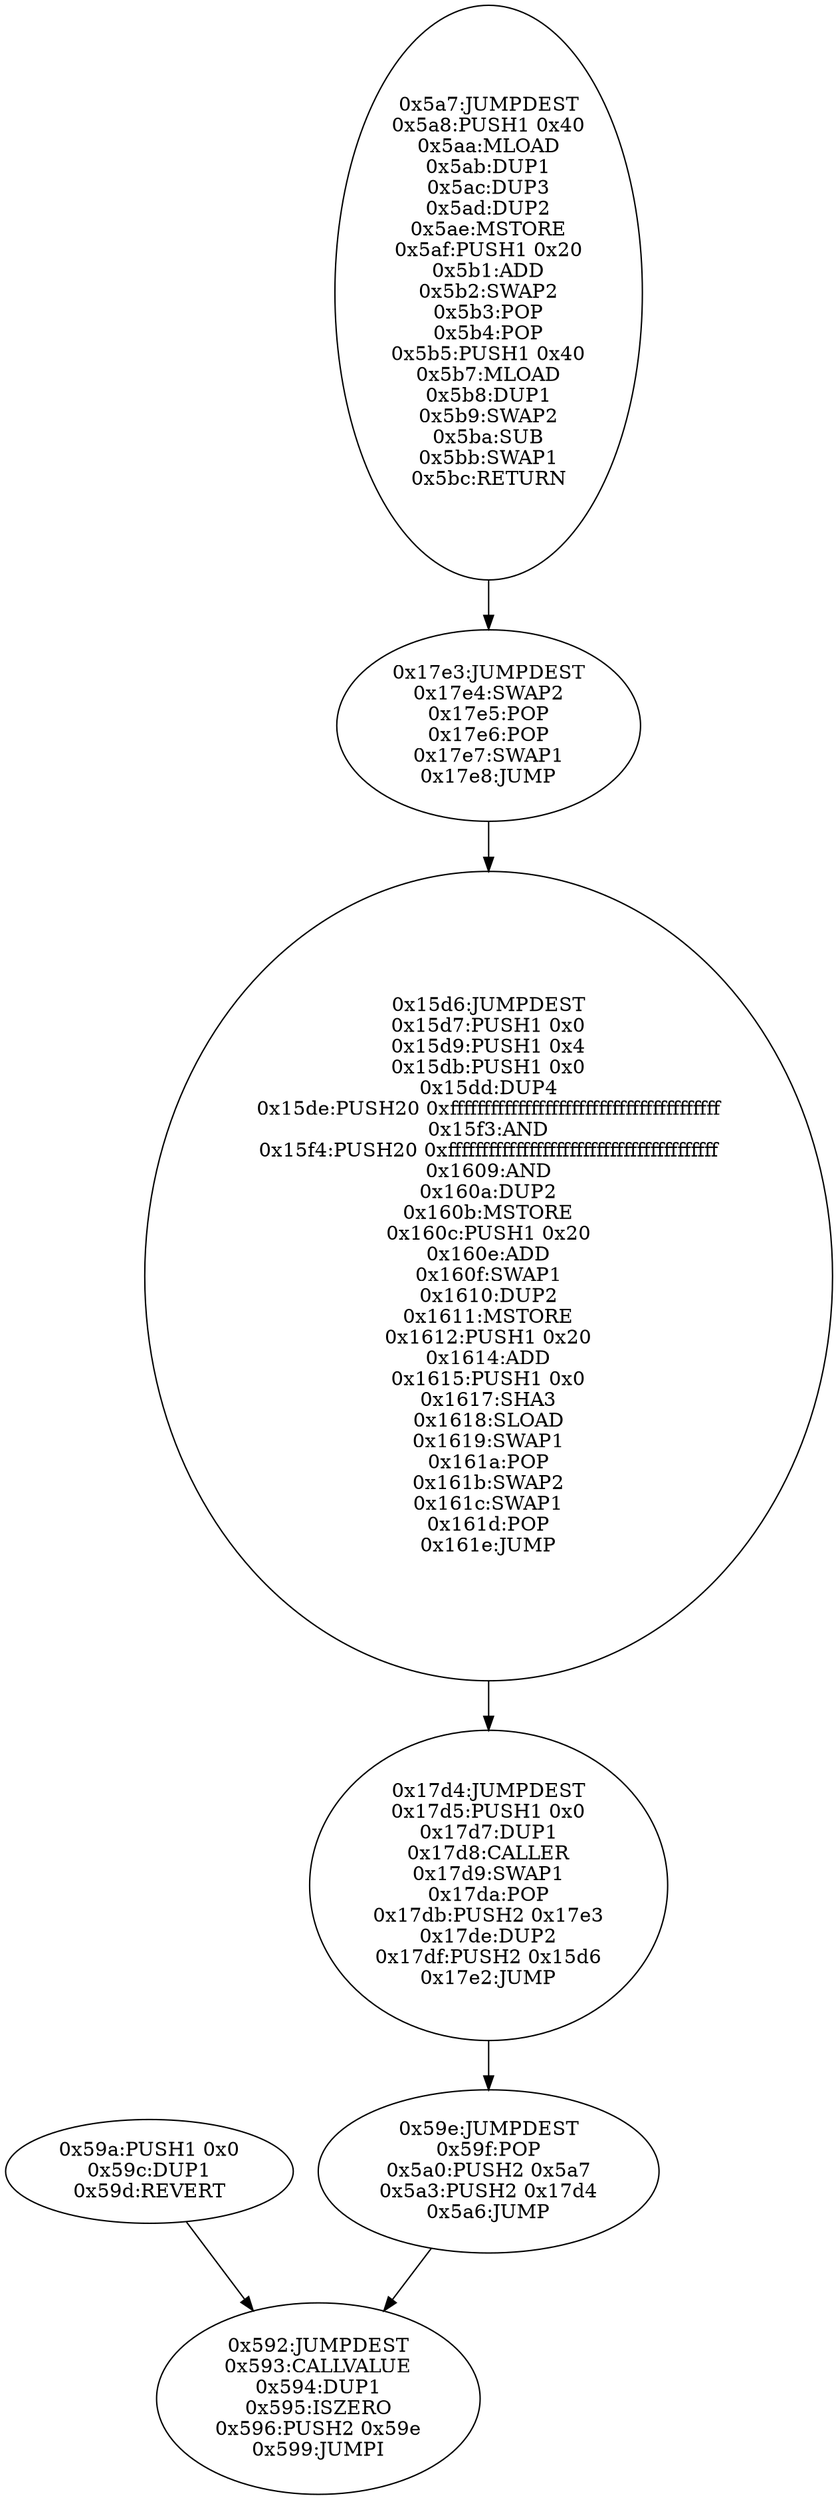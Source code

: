 digraph{
1426[label="0x592:JUMPDEST
0x593:CALLVALUE
0x594:DUP1
0x595:ISZERO
0x596:PUSH2 0x59e
0x599:JUMPI"]
1434[label="0x59a:PUSH1 0x0
0x59c:DUP1
0x59d:REVERT"]
1434 -> 1426
1438[label="0x59e:JUMPDEST
0x59f:POP
0x5a0:PUSH2 0x5a7
0x5a3:PUSH2 0x17d4
0x5a6:JUMP"]
1438 -> 1426
6100[label="0x17d4:JUMPDEST
0x17d5:PUSH1 0x0
0x17d7:DUP1
0x17d8:CALLER
0x17d9:SWAP1
0x17da:POP
0x17db:PUSH2 0x17e3
0x17de:DUP2
0x17df:PUSH2 0x15d6
0x17e2:JUMP"]
6100 -> 1438
5590[label="0x15d6:JUMPDEST
0x15d7:PUSH1 0x0
0x15d9:PUSH1 0x4
0x15db:PUSH1 0x0
0x15dd:DUP4
0x15de:PUSH20 0xffffffffffffffffffffffffffffffffffffffff
0x15f3:AND
0x15f4:PUSH20 0xffffffffffffffffffffffffffffffffffffffff
0x1609:AND
0x160a:DUP2
0x160b:MSTORE
0x160c:PUSH1 0x20
0x160e:ADD
0x160f:SWAP1
0x1610:DUP2
0x1611:MSTORE
0x1612:PUSH1 0x20
0x1614:ADD
0x1615:PUSH1 0x0
0x1617:SHA3
0x1618:SLOAD
0x1619:SWAP1
0x161a:POP
0x161b:SWAP2
0x161c:SWAP1
0x161d:POP
0x161e:JUMP"]
5590 -> 6100
6115[label="0x17e3:JUMPDEST
0x17e4:SWAP2
0x17e5:POP
0x17e6:POP
0x17e7:SWAP1
0x17e8:JUMP"]
6115 -> 5590
1447[label="0x5a7:JUMPDEST
0x5a8:PUSH1 0x40
0x5aa:MLOAD
0x5ab:DUP1
0x5ac:DUP3
0x5ad:DUP2
0x5ae:MSTORE
0x5af:PUSH1 0x20
0x5b1:ADD
0x5b2:SWAP2
0x5b3:POP
0x5b4:POP
0x5b5:PUSH1 0x40
0x5b7:MLOAD
0x5b8:DUP1
0x5b9:SWAP2
0x5ba:SUB
0x5bb:SWAP1
0x5bc:RETURN"]
1447 -> 6115

}
